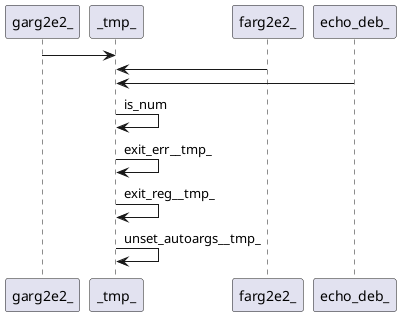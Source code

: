 @startuml rete
garg2e2_ -> _tmp_ 
farg2e2_ -> _tmp_
echo_deb_ -> _tmp_
_tmp_ -> _tmp_:is_num
_tmp_ -> _tmp_:exit_err__tmp_
_tmp_ -> _tmp_:exit_reg__tmp_
_tmp_ -> _tmp_:unset_autoargs__tmp_
' {wrap_fn}
' fnn o-> _tmp_
' {body_fn}
@enduml